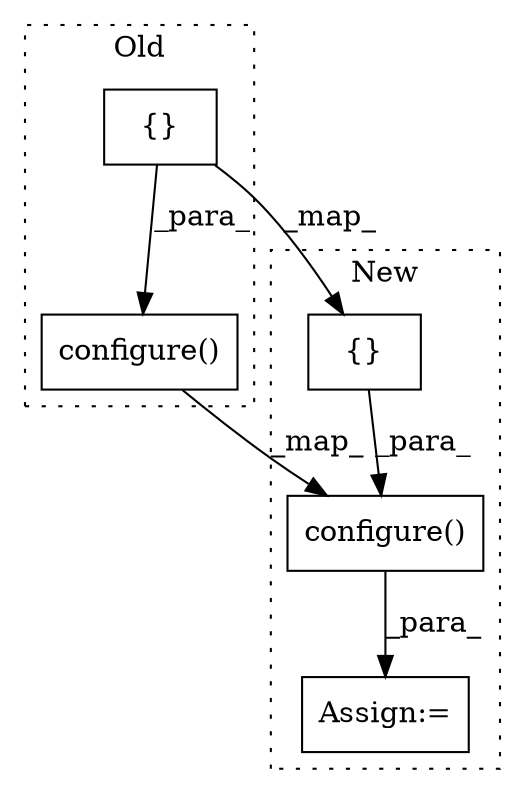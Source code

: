 digraph G {
subgraph cluster0 {
1 [label="configure()" a="75" s="4933,5001" l="27,1" shape="box"];
5 [label="{}" a="59" s="4969,5000" l="1,0" shape="box"];
label = "Old";
style="dotted";
}
subgraph cluster1 {
2 [label="configure()" a="75" s="5039,5120" l="40,1" shape="box"];
3 [label="Assign:=" a="68" s="5036" l="3" shape="box"];
4 [label="{}" a="59" s="5088,5119" l="1,0" shape="box"];
label = "New";
style="dotted";
}
1 -> 2 [label="_map_"];
2 -> 3 [label="_para_"];
4 -> 2 [label="_para_"];
5 -> 4 [label="_map_"];
5 -> 1 [label="_para_"];
}